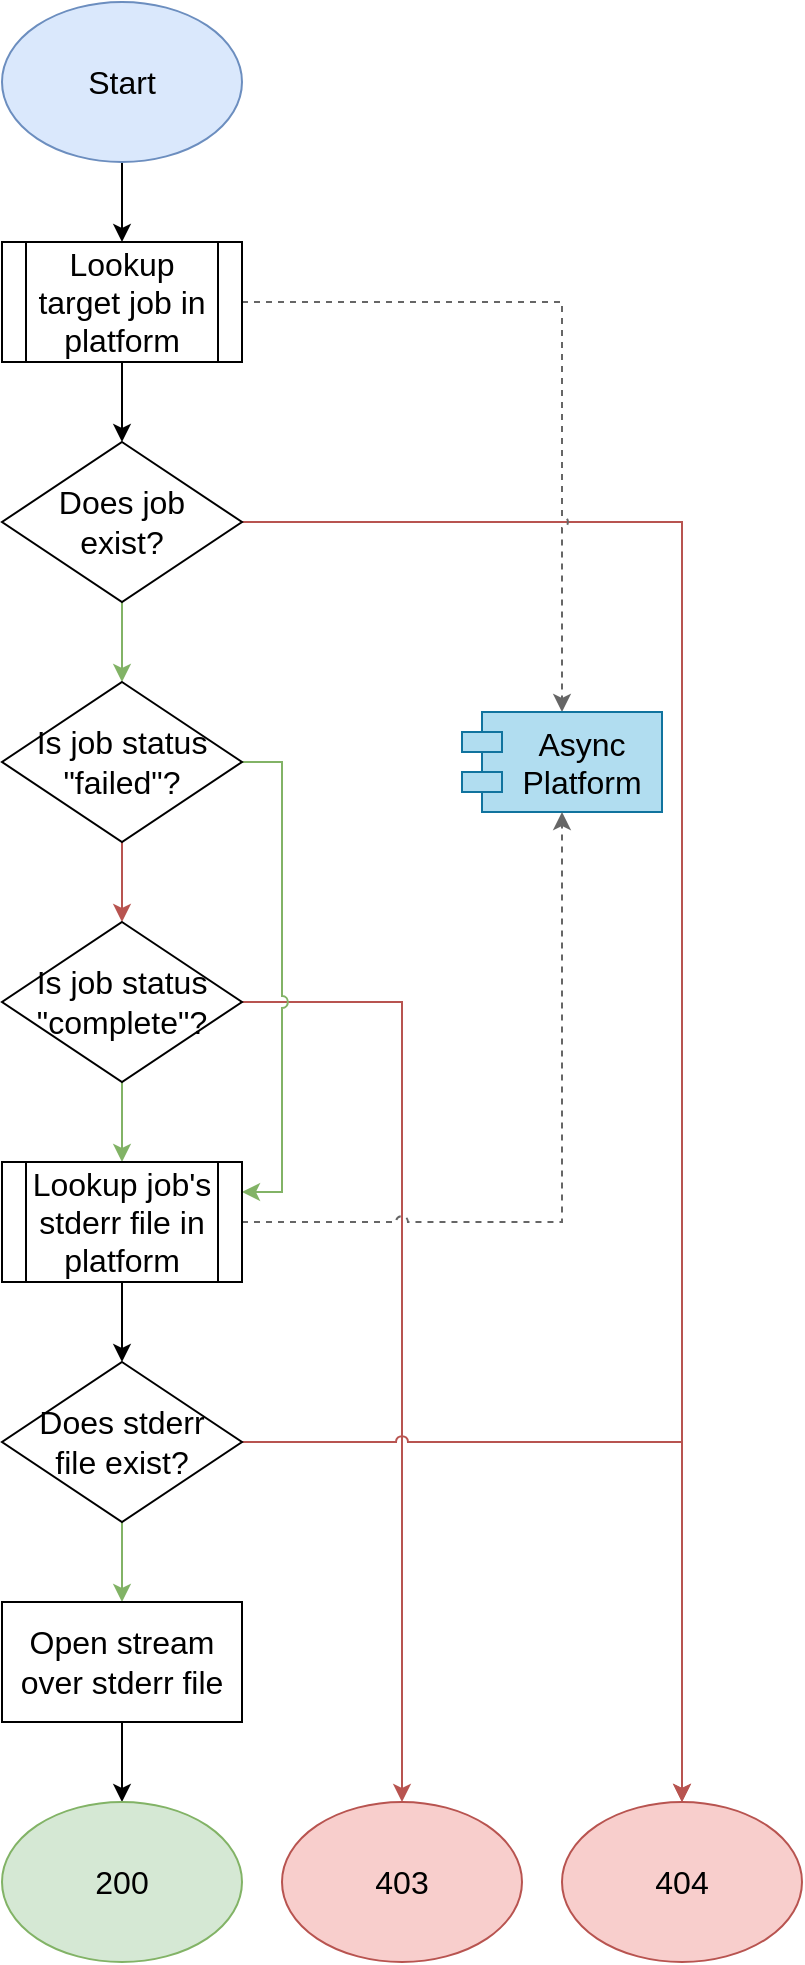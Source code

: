 <mxfile version="20.7.2" type="device"><diagram id="AxG9pXluoqcfpOVQO9oH" name="Page-1"><mxGraphModel dx="1597" dy="865" grid="1" gridSize="10" guides="1" tooltips="1" connect="1" arrows="1" fold="1" page="1" pageScale="1" pageWidth="850" pageHeight="1100" math="0" shadow="0"><root><mxCell id="0"/><mxCell id="1" parent="0"/><mxCell id="SG1VgH9YIvvLefhFNumo-27" style="edgeStyle=orthogonalEdgeStyle;rounded=0;jumpStyle=arc;orthogonalLoop=1;jettySize=auto;html=1;exitX=1;exitY=0.5;exitDx=0;exitDy=0;entryX=0.5;entryY=0;entryDx=0;entryDy=0;fontSize=16;fillColor=#f8cecc;strokeColor=#b85450;" edge="1" parent="1" source="SG1VgH9YIvvLefhFNumo-9" target="SG1VgH9YIvvLefhFNumo-15"><mxGeometry relative="1" as="geometry"/></mxCell><mxCell id="SG1VgH9YIvvLefhFNumo-23" style="edgeStyle=orthogonalEdgeStyle;rounded=0;jumpStyle=arc;orthogonalLoop=1;jettySize=auto;html=1;exitX=1;exitY=0.5;exitDx=0;exitDy=0;entryX=0.5;entryY=0;entryDx=0;entryDy=0;fontSize=16;fillColor=#f8cecc;strokeColor=#b85450;" edge="1" parent="1" source="SG1VgH9YIvvLefhFNumo-4" target="SG1VgH9YIvvLefhFNumo-16"><mxGeometry relative="1" as="geometry"/></mxCell><mxCell id="SG1VgH9YIvvLefhFNumo-20" style="edgeStyle=orthogonalEdgeStyle;rounded=0;jumpStyle=arc;orthogonalLoop=1;jettySize=auto;html=1;exitX=0.5;exitY=1;exitDx=0;exitDy=0;entryX=0.5;entryY=0;entryDx=0;entryDy=0;fontSize=16;" edge="1" parent="1" source="SG1VgH9YIvvLefhFNumo-1" target="SG1VgH9YIvvLefhFNumo-2"><mxGeometry relative="1" as="geometry"/></mxCell><mxCell id="SG1VgH9YIvvLefhFNumo-1" value="Start" style="ellipse;whiteSpace=wrap;html=1;fontSize=16;fillColor=#dae8fc;strokeColor=#6c8ebf;" vertex="1" parent="1"><mxGeometry width="120" height="80" as="geometry"/></mxCell><mxCell id="SG1VgH9YIvvLefhFNumo-18" style="edgeStyle=orthogonalEdgeStyle;rounded=0;jumpStyle=arc;orthogonalLoop=1;jettySize=auto;html=1;exitX=1;exitY=0.5;exitDx=0;exitDy=0;dashed=1;fontSize=16;fillColor=#f5f5f5;strokeColor=#666666;" edge="1" parent="1" source="SG1VgH9YIvvLefhFNumo-2" target="SG1VgH9YIvvLefhFNumo-3"><mxGeometry relative="1" as="geometry"/></mxCell><mxCell id="SG1VgH9YIvvLefhFNumo-21" style="edgeStyle=orthogonalEdgeStyle;rounded=0;jumpStyle=arc;orthogonalLoop=1;jettySize=auto;html=1;exitX=0.5;exitY=1;exitDx=0;exitDy=0;entryX=0.5;entryY=0;entryDx=0;entryDy=0;fontSize=16;" edge="1" parent="1" source="SG1VgH9YIvvLefhFNumo-2" target="SG1VgH9YIvvLefhFNumo-4"><mxGeometry relative="1" as="geometry"/></mxCell><mxCell id="SG1VgH9YIvvLefhFNumo-2" value="Lookup target job in platform" style="shape=process;whiteSpace=wrap;html=1;backgroundOutline=1;fontSize=16;" vertex="1" parent="1"><mxGeometry y="120" width="120" height="60" as="geometry"/></mxCell><mxCell id="SG1VgH9YIvvLefhFNumo-3" value="Async&#10;Platform" style="shape=module;align=left;spacingLeft=20;align=center;verticalAlign=top;fontSize=16;fillColor=#b1ddf0;strokeColor=#10739e;" vertex="1" parent="1"><mxGeometry x="230" y="355" width="100" height="50" as="geometry"/></mxCell><mxCell id="SG1VgH9YIvvLefhFNumo-22" style="edgeStyle=orthogonalEdgeStyle;rounded=0;jumpStyle=arc;orthogonalLoop=1;jettySize=auto;html=1;exitX=0.5;exitY=1;exitDx=0;exitDy=0;entryX=0.5;entryY=0;entryDx=0;entryDy=0;fontSize=16;fillColor=#d5e8d4;strokeColor=#82b366;" edge="1" parent="1" source="SG1VgH9YIvvLefhFNumo-4" target="SG1VgH9YIvvLefhFNumo-5"><mxGeometry relative="1" as="geometry"/></mxCell><mxCell id="SG1VgH9YIvvLefhFNumo-4" value="Does job&lt;br&gt;exist?" style="rhombus;whiteSpace=wrap;html=1;fontSize=16;" vertex="1" parent="1"><mxGeometry y="220" width="120" height="80" as="geometry"/></mxCell><mxCell id="SG1VgH9YIvvLefhFNumo-24" style="edgeStyle=orthogonalEdgeStyle;rounded=0;jumpStyle=arc;orthogonalLoop=1;jettySize=auto;html=1;exitX=0.5;exitY=1;exitDx=0;exitDy=0;entryX=0.5;entryY=0;entryDx=0;entryDy=0;fontSize=16;fillColor=#f8cecc;strokeColor=#b85450;" edge="1" parent="1" source="SG1VgH9YIvvLefhFNumo-5" target="SG1VgH9YIvvLefhFNumo-9"><mxGeometry relative="1" as="geometry"/></mxCell><mxCell id="SG1VgH9YIvvLefhFNumo-25" style="edgeStyle=orthogonalEdgeStyle;rounded=0;jumpStyle=arc;orthogonalLoop=1;jettySize=auto;html=1;exitX=1;exitY=0.5;exitDx=0;exitDy=0;entryX=1;entryY=0.25;entryDx=0;entryDy=0;fontSize=16;fillColor=#d5e8d4;strokeColor=#82b366;" edge="1" parent="1" source="SG1VgH9YIvvLefhFNumo-5" target="SG1VgH9YIvvLefhFNumo-10"><mxGeometry relative="1" as="geometry"/></mxCell><mxCell id="SG1VgH9YIvvLefhFNumo-5" value="Is job status&lt;br&gt;&quot;failed&quot;?" style="rhombus;whiteSpace=wrap;html=1;fontSize=16;" vertex="1" parent="1"><mxGeometry y="340" width="120" height="80" as="geometry"/></mxCell><mxCell id="SG1VgH9YIvvLefhFNumo-26" style="edgeStyle=orthogonalEdgeStyle;rounded=0;jumpStyle=arc;orthogonalLoop=1;jettySize=auto;html=1;exitX=0.5;exitY=1;exitDx=0;exitDy=0;entryX=0.5;entryY=0;entryDx=0;entryDy=0;fontSize=16;fillColor=#d5e8d4;strokeColor=#82b366;" edge="1" parent="1" source="SG1VgH9YIvvLefhFNumo-9" target="SG1VgH9YIvvLefhFNumo-10"><mxGeometry relative="1" as="geometry"/></mxCell><mxCell id="SG1VgH9YIvvLefhFNumo-9" value="Is job status&lt;br&gt;&quot;complete&quot;?" style="rhombus;whiteSpace=wrap;html=1;fontSize=16;" vertex="1" parent="1"><mxGeometry y="460" width="120" height="80" as="geometry"/></mxCell><mxCell id="SG1VgH9YIvvLefhFNumo-19" style="edgeStyle=orthogonalEdgeStyle;rounded=0;jumpStyle=arc;orthogonalLoop=1;jettySize=auto;html=1;exitX=1;exitY=0.5;exitDx=0;exitDy=0;entryX=0.5;entryY=1;entryDx=0;entryDy=0;dashed=1;fontSize=16;fillColor=#f5f5f5;strokeColor=#666666;" edge="1" parent="1" source="SG1VgH9YIvvLefhFNumo-10" target="SG1VgH9YIvvLefhFNumo-3"><mxGeometry relative="1" as="geometry"/></mxCell><mxCell id="SG1VgH9YIvvLefhFNumo-28" style="edgeStyle=orthogonalEdgeStyle;rounded=0;jumpStyle=arc;orthogonalLoop=1;jettySize=auto;html=1;exitX=0.5;exitY=1;exitDx=0;exitDy=0;entryX=0.5;entryY=0;entryDx=0;entryDy=0;fontSize=16;" edge="1" parent="1" source="SG1VgH9YIvvLefhFNumo-10" target="SG1VgH9YIvvLefhFNumo-12"><mxGeometry relative="1" as="geometry"/></mxCell><mxCell id="SG1VgH9YIvvLefhFNumo-10" value="Lookup job's stderr file in platform" style="shape=process;whiteSpace=wrap;html=1;backgroundOutline=1;fontSize=16;" vertex="1" parent="1"><mxGeometry y="580" width="120" height="60" as="geometry"/></mxCell><mxCell id="SG1VgH9YIvvLefhFNumo-29" style="edgeStyle=orthogonalEdgeStyle;rounded=0;jumpStyle=arc;orthogonalLoop=1;jettySize=auto;html=1;exitX=1;exitY=0.5;exitDx=0;exitDy=0;entryX=0.5;entryY=0;entryDx=0;entryDy=0;fontSize=16;fillColor=#f8cecc;strokeColor=#b85450;" edge="1" parent="1" source="SG1VgH9YIvvLefhFNumo-12" target="SG1VgH9YIvvLefhFNumo-16"><mxGeometry relative="1" as="geometry"/></mxCell><mxCell id="SG1VgH9YIvvLefhFNumo-33" style="edgeStyle=orthogonalEdgeStyle;rounded=0;jumpStyle=arc;orthogonalLoop=1;jettySize=auto;html=1;exitX=0.5;exitY=1;exitDx=0;exitDy=0;entryX=0.5;entryY=0;entryDx=0;entryDy=0;fontSize=16;fillColor=#d5e8d4;strokeColor=#82b366;" edge="1" parent="1" source="SG1VgH9YIvvLefhFNumo-12" target="SG1VgH9YIvvLefhFNumo-13"><mxGeometry relative="1" as="geometry"/></mxCell><mxCell id="SG1VgH9YIvvLefhFNumo-12" value="Does stderr&lt;br&gt;file exist?" style="rhombus;whiteSpace=wrap;html=1;fontSize=16;" vertex="1" parent="1"><mxGeometry y="680" width="120" height="80" as="geometry"/></mxCell><mxCell id="SG1VgH9YIvvLefhFNumo-31" style="edgeStyle=orthogonalEdgeStyle;rounded=0;jumpStyle=arc;orthogonalLoop=1;jettySize=auto;html=1;exitX=0.5;exitY=1;exitDx=0;exitDy=0;entryX=0.5;entryY=0;entryDx=0;entryDy=0;fontSize=16;" edge="1" parent="1" source="SG1VgH9YIvvLefhFNumo-13" target="SG1VgH9YIvvLefhFNumo-14"><mxGeometry relative="1" as="geometry"/></mxCell><mxCell id="SG1VgH9YIvvLefhFNumo-13" value="Open stream over stderr file" style="rounded=0;whiteSpace=wrap;html=1;fontSize=16;" vertex="1" parent="1"><mxGeometry y="800" width="120" height="60" as="geometry"/></mxCell><mxCell id="SG1VgH9YIvvLefhFNumo-14" value="200" style="ellipse;whiteSpace=wrap;html=1;fontSize=16;fillColor=#d5e8d4;strokeColor=#82b366;" vertex="1" parent="1"><mxGeometry y="900" width="120" height="80" as="geometry"/></mxCell><mxCell id="SG1VgH9YIvvLefhFNumo-15" value="403" style="ellipse;whiteSpace=wrap;html=1;fontSize=16;fillColor=#f8cecc;strokeColor=#b85450;" vertex="1" parent="1"><mxGeometry x="140" y="900" width="120" height="80" as="geometry"/></mxCell><mxCell id="SG1VgH9YIvvLefhFNumo-16" value="404" style="ellipse;whiteSpace=wrap;html=1;fontSize=16;fillColor=#f8cecc;strokeColor=#b85450;" vertex="1" parent="1"><mxGeometry x="280" y="900" width="120" height="80" as="geometry"/></mxCell></root></mxGraphModel></diagram></mxfile>